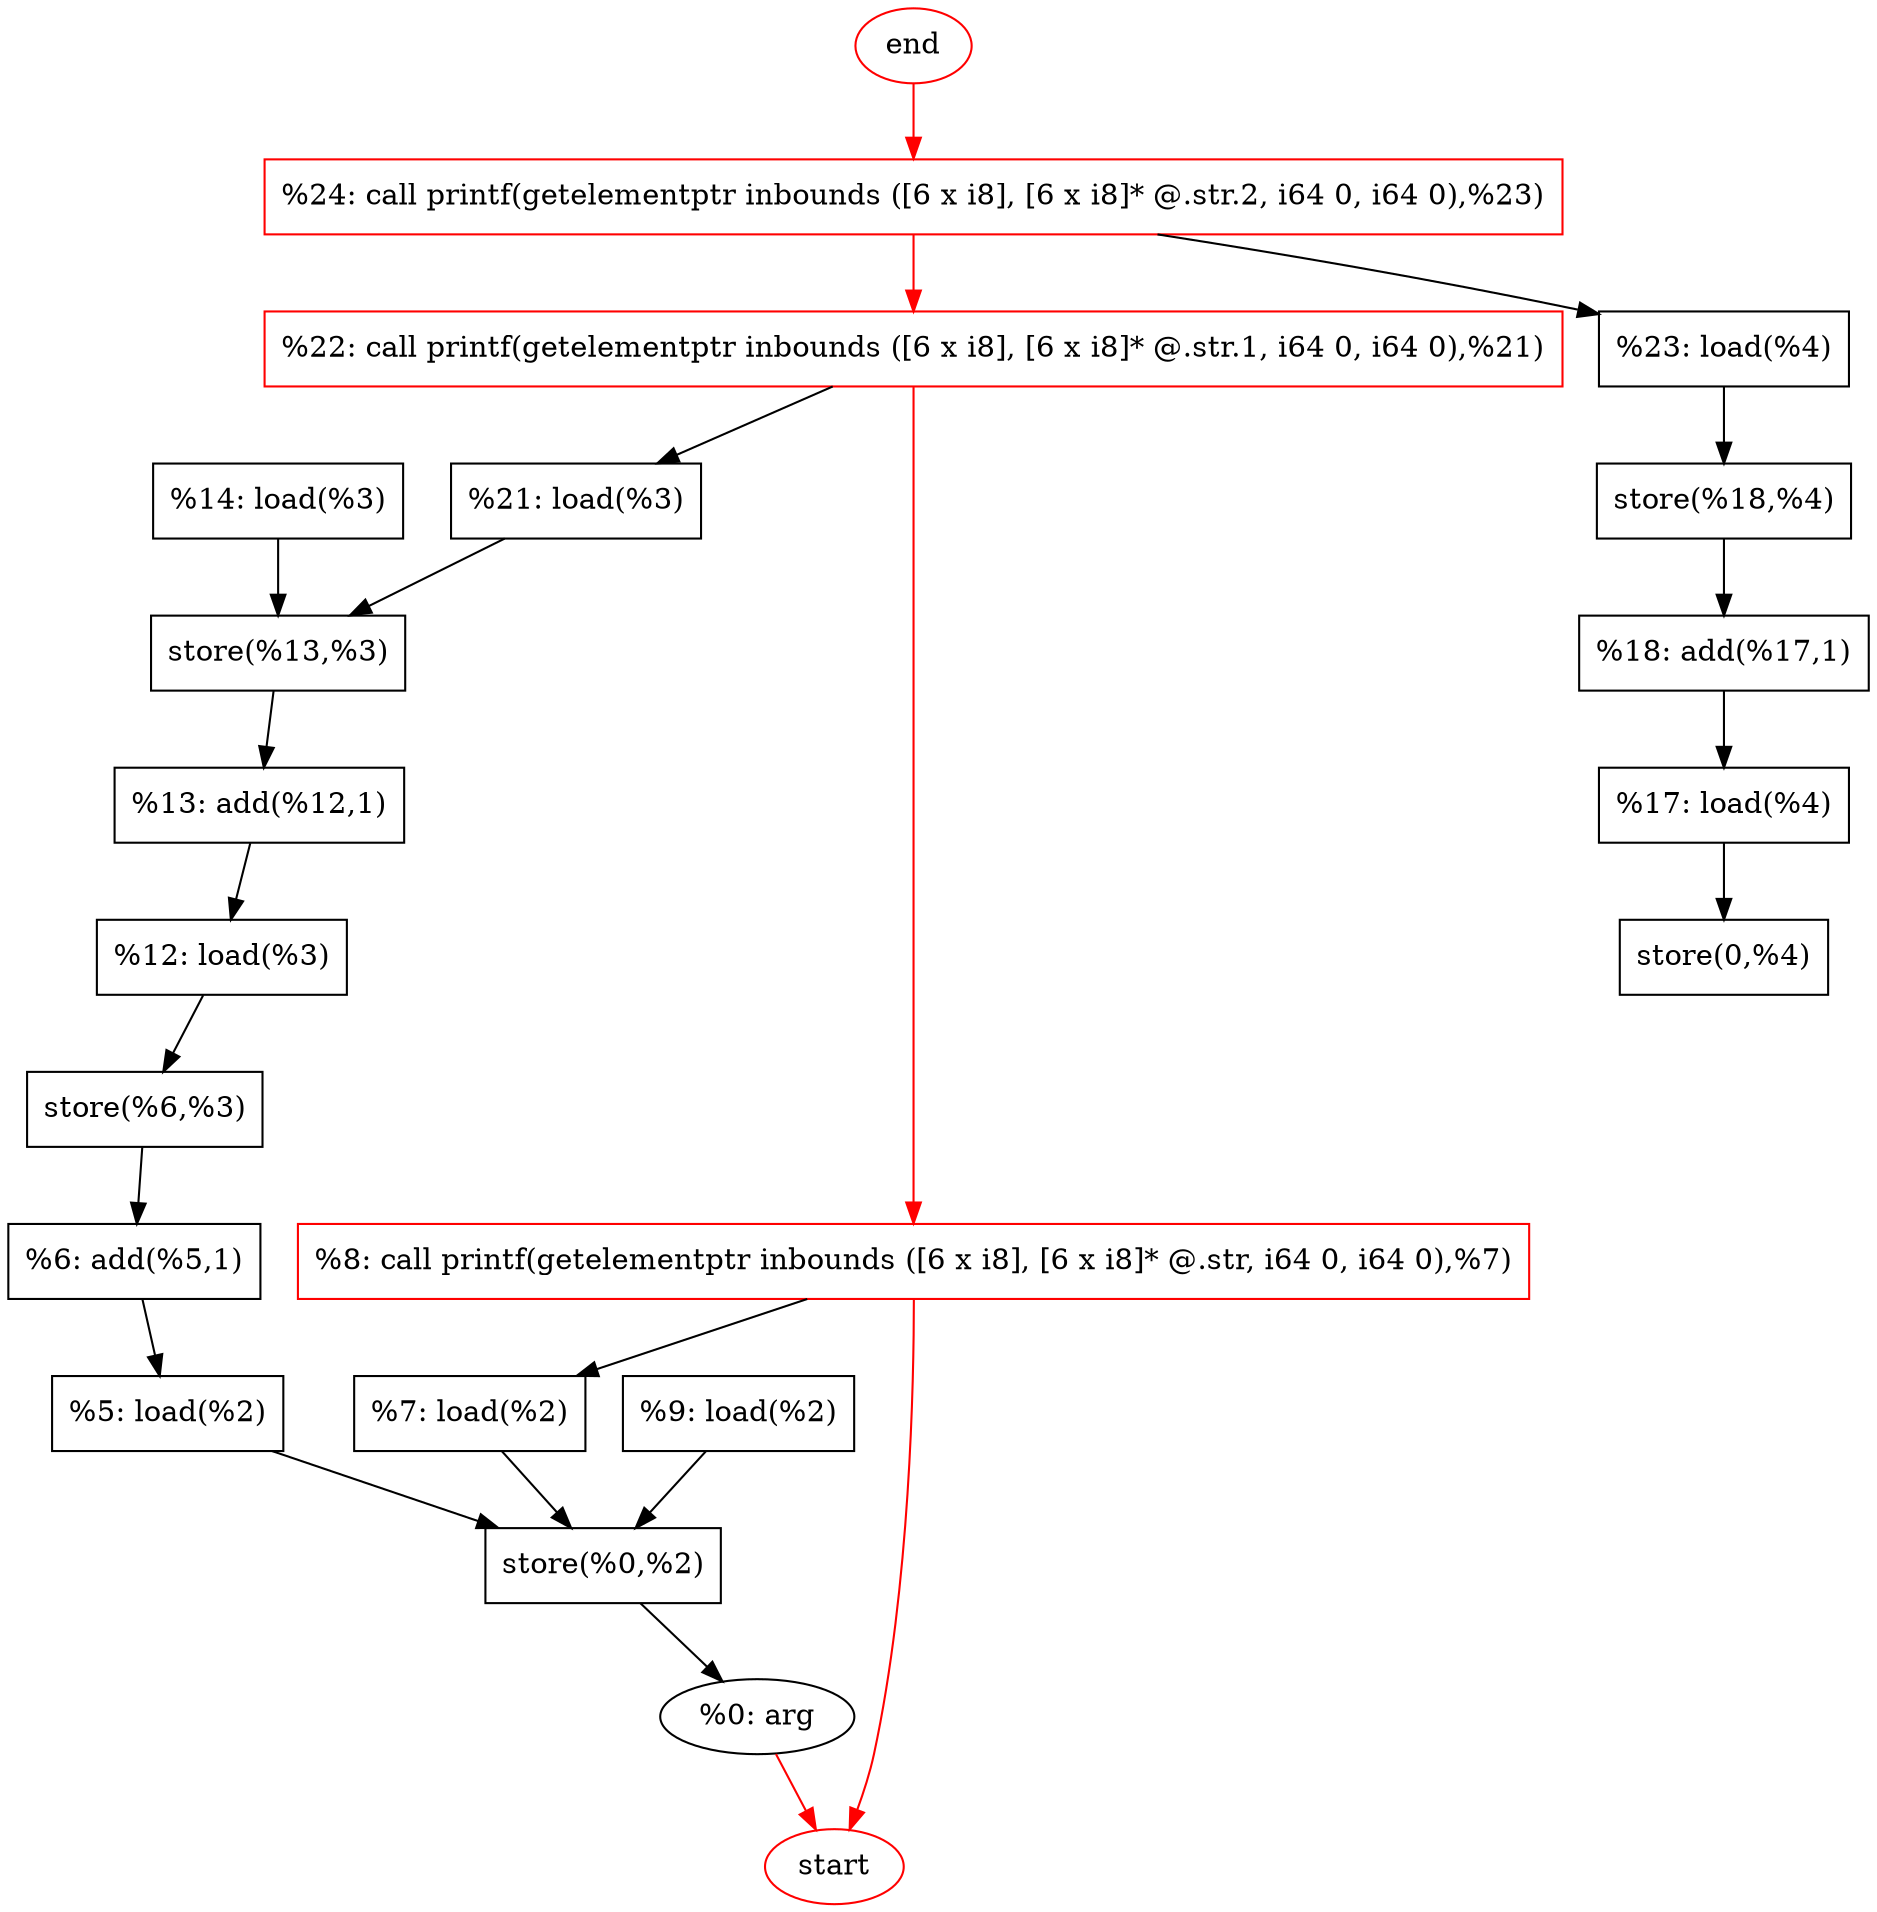 digraph "foo" {
	start[shape=ellipse, label="start", color=red]
	end[shape=ellipse, label="end", color=red]
	node_0000[shape=ellipse, label="%0: arg"]
	node_0004[shape=record, label="store(%0,%2)"]
	node_0005[shape=record, label="%5: load(%2)"]
	node_0006[shape=record, label="%6: add(%5,1)"]
	node_0007[shape=record, label="store(%6,%3)"]
	node_0008[shape=record, label="store(0,%4)"]
	node_0009[shape=record, label="%7: load(%2)"]
	node_0010[shape=record, label="%8: call printf(getelementptr inbounds ([6 x i8], [6 x i8]* @.str, i64 0, i64 0),%7)", color=red]
	node_0011[shape=record, label="%9: load(%2)"]
	node_0013[shape=record, label="%12: load(%3)"]
	node_0014[shape=record, label="%13: add(%12,1)"]
	node_0015[shape=record, label="store(%13,%3)"]
	node_0016[shape=record, label="%14: load(%3)"]
	node_0018[shape=record, label="%17: load(%4)"]
	node_0019[shape=record, label="%18: add(%17,1)"]
	node_0020[shape=record, label="store(%18,%4)"]
	node_0021[shape=record, label="%21: load(%3)"]
	node_0022[shape=record, label="%22: call printf(getelementptr inbounds ([6 x i8], [6 x i8]* @.str.1, i64 0, i64 0),%21)", color=red]
	node_0023[shape=record, label="%23: load(%4)"]
	node_0024[shape=record, label="%24: call printf(getelementptr inbounds ([6 x i8], [6 x i8]* @.str.2, i64 0, i64 0),%23)", color=red]
	node_0004 -> node_0000 
	node_0005 -> node_0004 
	node_0006 -> node_0005 
	node_0007 -> node_0006 
	node_0009 -> node_0004 
	node_0010 -> node_0009 
	node_0011 -> node_0004 
	node_0013 -> node_0007 
	node_0014 -> node_0013 
	node_0015 -> node_0014 
	node_0016 -> node_0015 
	node_0018 -> node_0008 
	node_0019 -> node_0018 
	node_0020 -> node_0019 
	node_0021 -> node_0015 
	node_0022 -> node_0021 
	node_0023 -> node_0020 
	node_0024 -> node_0023 
	node_0000 -> start [color=red, weight=100]
	node_0010 -> start [color=red, weight=100]
	node_0022 -> node_0010 [color=red, weight=100]
	node_0024 -> node_0022 [color=red, weight=100]
	end -> node_0024 [color=red, weight=100]
}
